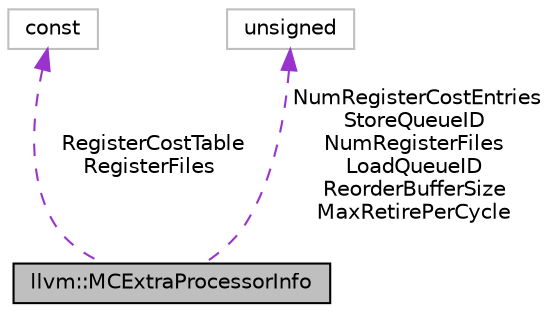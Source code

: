 digraph "llvm::MCExtraProcessorInfo"
{
 // LATEX_PDF_SIZE
  bgcolor="transparent";
  edge [fontname="Helvetica",fontsize="10",labelfontname="Helvetica",labelfontsize="10"];
  node [fontname="Helvetica",fontsize="10",shape=record];
  Node1 [label="llvm::MCExtraProcessorInfo",height=0.2,width=0.4,color="black", fillcolor="grey75", style="filled", fontcolor="black",tooltip="Provide extra details about the machine processor."];
  Node2 -> Node1 [dir="back",color="darkorchid3",fontsize="10",style="dashed",label=" RegisterCostTable\nRegisterFiles" ,fontname="Helvetica"];
  Node2 [label="const",height=0.2,width=0.4,color="grey75",tooltip=" "];
  Node3 -> Node1 [dir="back",color="darkorchid3",fontsize="10",style="dashed",label=" NumRegisterCostEntries\nStoreQueueID\nNumRegisterFiles\nLoadQueueID\nReorderBufferSize\nMaxRetirePerCycle" ,fontname="Helvetica"];
  Node3 [label="unsigned",height=0.2,width=0.4,color="grey75",tooltip=" "];
}
